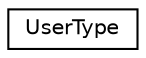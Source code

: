 digraph "Graphical Class Hierarchy"
{
  edge [fontname="Helvetica",fontsize="10",labelfontname="Helvetica",labelfontsize="10"];
  node [fontname="Helvetica",fontsize="10",shape=record];
  rankdir="LR";
  Node0 [label="UserType",height=0.2,width=0.4,color="black", fillcolor="white", style="filled",URL="$struct_user_type.html"];
}
